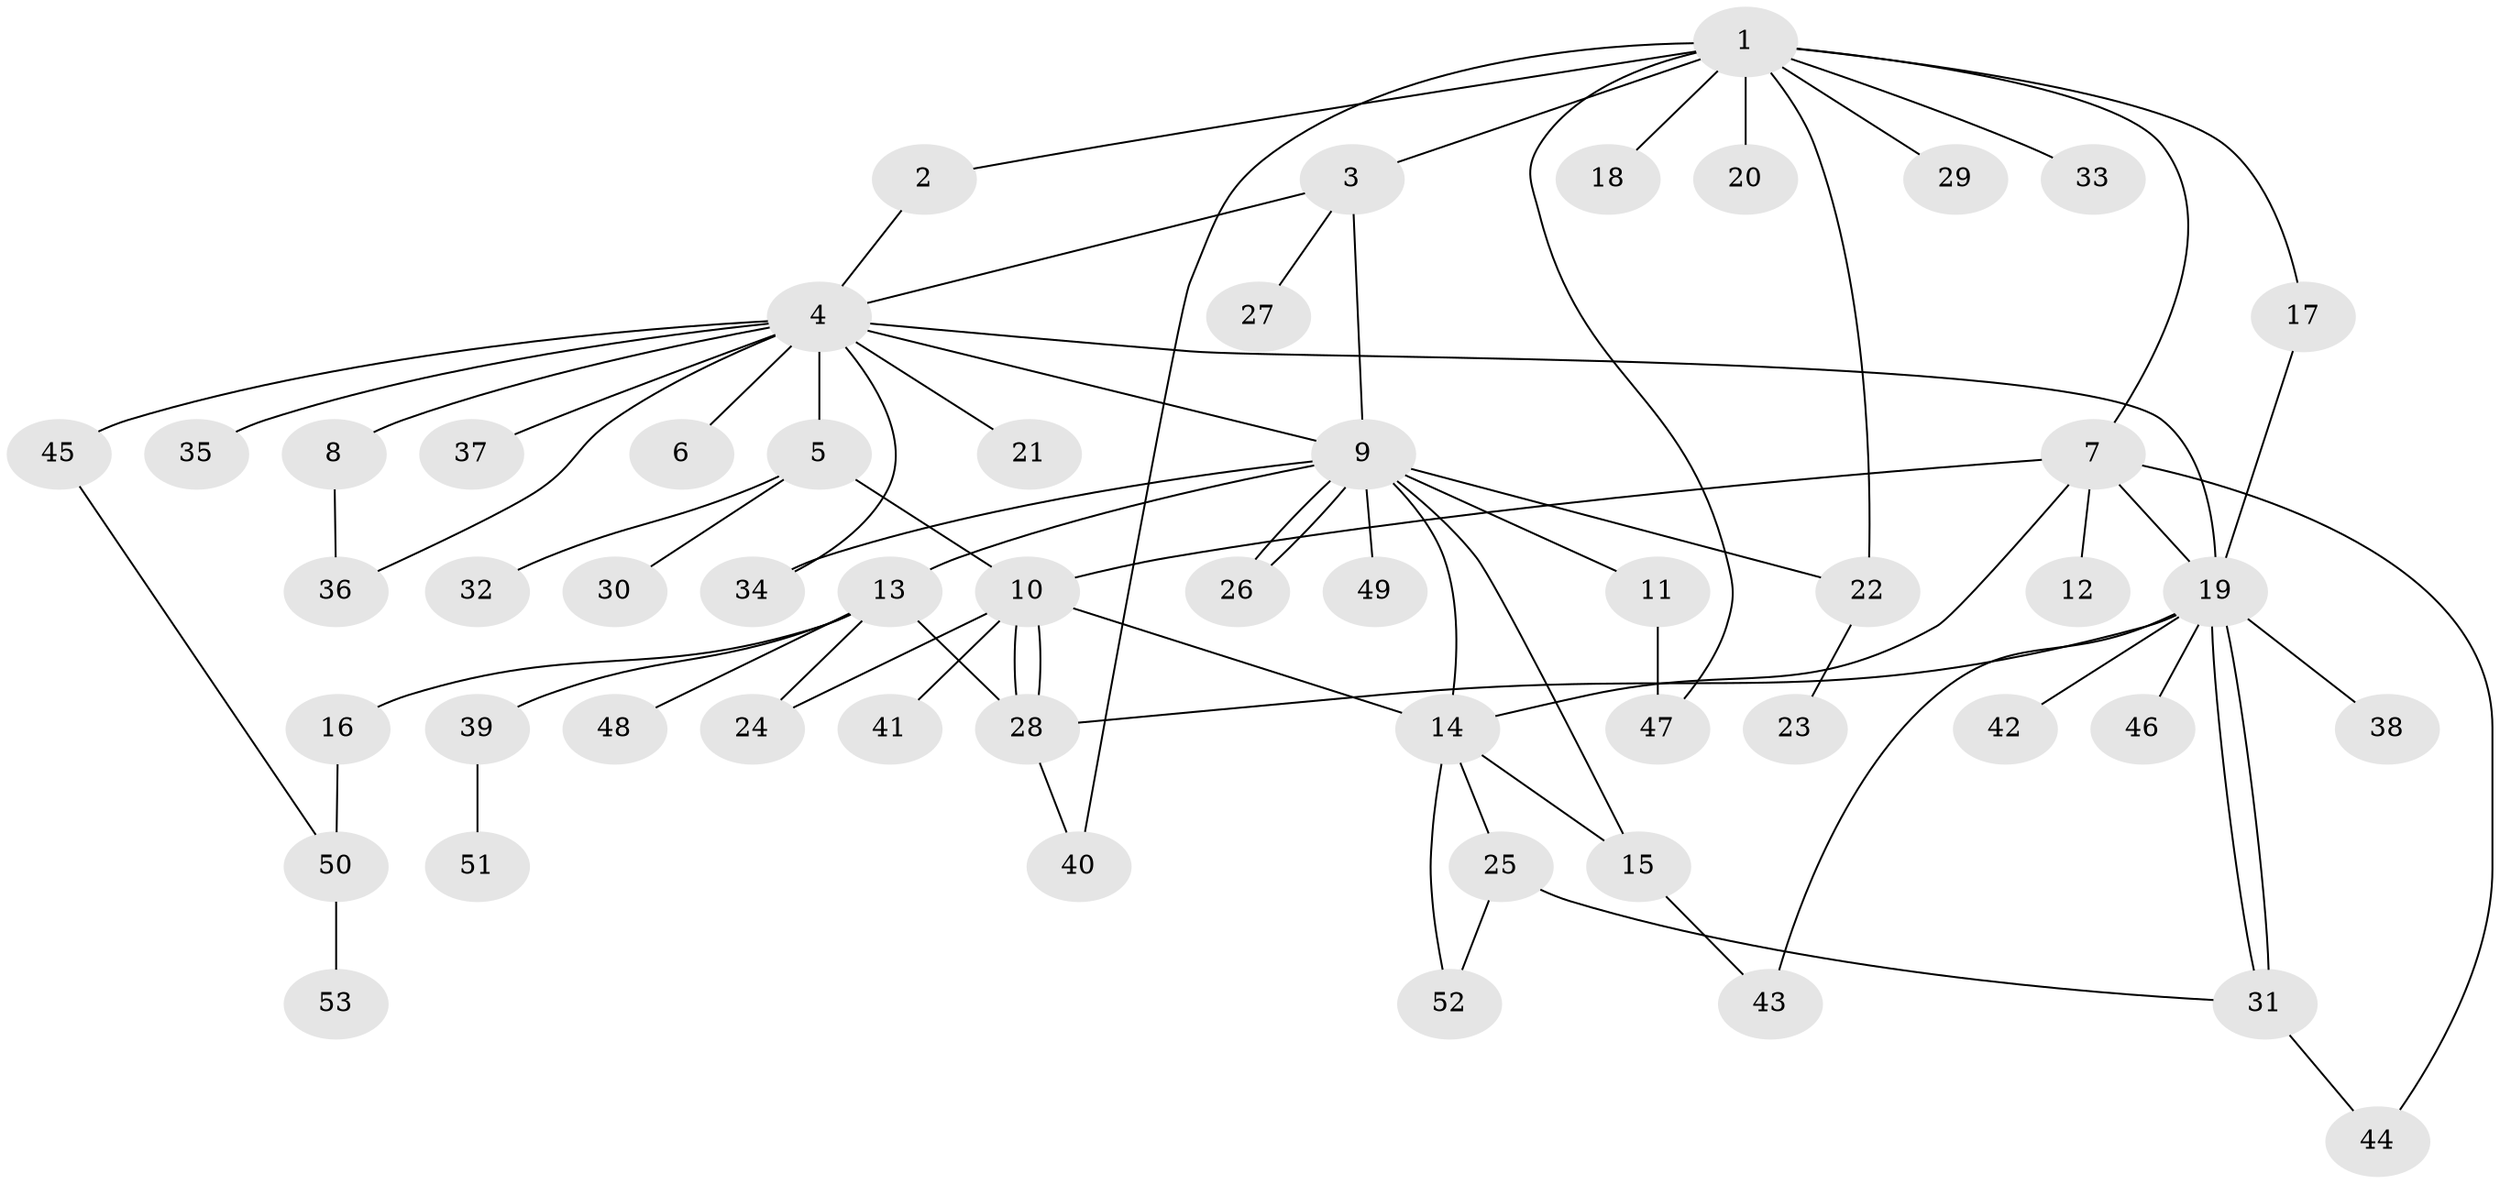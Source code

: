 // coarse degree distribution, {1: 0.9047619047619048, 10: 0.047619047619047616, 11: 0.047619047619047616}
// Generated by graph-tools (version 1.1) at 2025/51/03/04/25 21:51:16]
// undirected, 53 vertices, 76 edges
graph export_dot {
graph [start="1"]
  node [color=gray90,style=filled];
  1;
  2;
  3;
  4;
  5;
  6;
  7;
  8;
  9;
  10;
  11;
  12;
  13;
  14;
  15;
  16;
  17;
  18;
  19;
  20;
  21;
  22;
  23;
  24;
  25;
  26;
  27;
  28;
  29;
  30;
  31;
  32;
  33;
  34;
  35;
  36;
  37;
  38;
  39;
  40;
  41;
  42;
  43;
  44;
  45;
  46;
  47;
  48;
  49;
  50;
  51;
  52;
  53;
  1 -- 2;
  1 -- 3;
  1 -- 7;
  1 -- 17;
  1 -- 18;
  1 -- 20;
  1 -- 22;
  1 -- 29;
  1 -- 33;
  1 -- 40;
  1 -- 47;
  2 -- 4;
  3 -- 4;
  3 -- 9;
  3 -- 27;
  4 -- 5;
  4 -- 6;
  4 -- 8;
  4 -- 9;
  4 -- 19;
  4 -- 21;
  4 -- 34;
  4 -- 35;
  4 -- 36;
  4 -- 37;
  4 -- 45;
  5 -- 10;
  5 -- 30;
  5 -- 32;
  7 -- 10;
  7 -- 12;
  7 -- 14;
  7 -- 19;
  7 -- 44;
  8 -- 36;
  9 -- 11;
  9 -- 13;
  9 -- 14;
  9 -- 15;
  9 -- 22;
  9 -- 26;
  9 -- 26;
  9 -- 34;
  9 -- 49;
  10 -- 14;
  10 -- 24;
  10 -- 28;
  10 -- 28;
  10 -- 41;
  11 -- 47;
  13 -- 16;
  13 -- 24;
  13 -- 28;
  13 -- 39;
  13 -- 48;
  14 -- 15;
  14 -- 25;
  14 -- 52;
  15 -- 43;
  16 -- 50;
  17 -- 19;
  19 -- 28;
  19 -- 31;
  19 -- 31;
  19 -- 38;
  19 -- 42;
  19 -- 43;
  19 -- 46;
  22 -- 23;
  25 -- 31;
  25 -- 52;
  28 -- 40;
  31 -- 44;
  39 -- 51;
  45 -- 50;
  50 -- 53;
}
